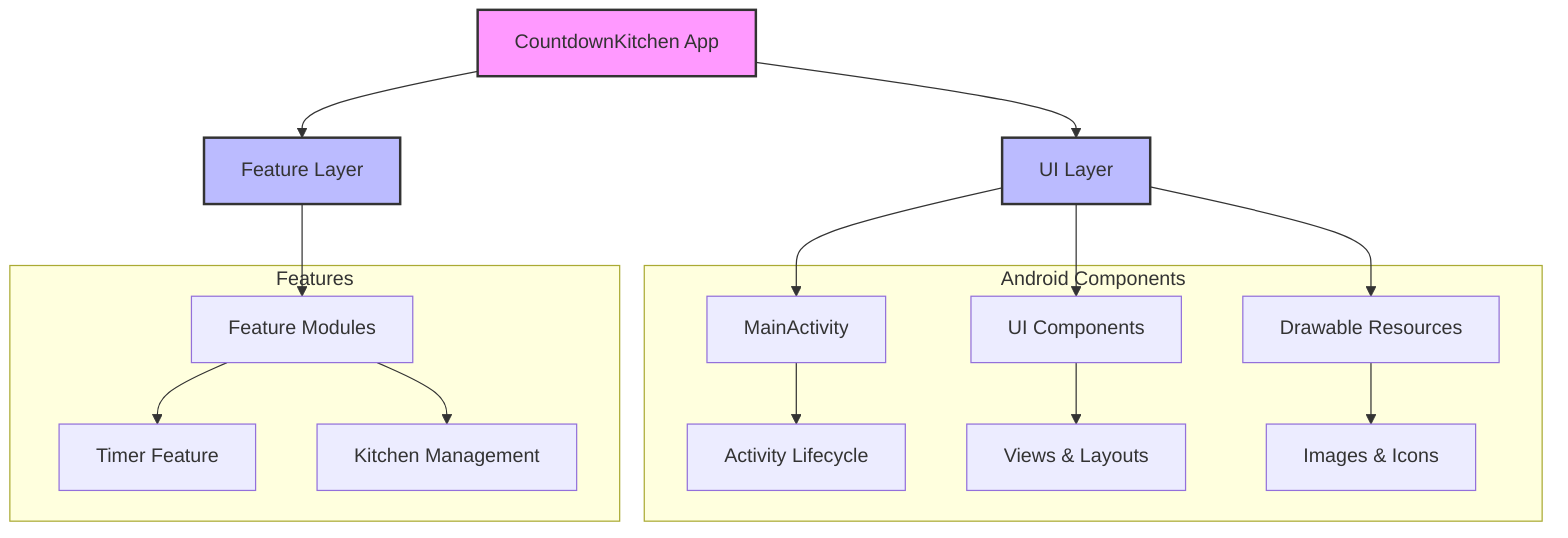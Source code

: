 graph TD
    A[CountdownKitchen App] --> B[UI Layer]
    A --> C[Feature Layer]
    
    B --> D[MainActivity]
    B --> E[UI Components]
    B --> F[Drawable Resources]
    
    C --> G[Feature Modules]
    
    subgraph Android Components
        D --> H[Activity Lifecycle]
        E --> I[Views & Layouts]
        F --> J[Images & Icons]
    end
    
    subgraph Features
        G --> K[Timer Feature]
        G --> L[Kitchen Management]
    end
    
    style A fill:#f9f,stroke:#333,stroke-width:2px
    style B fill:#bbf,stroke:#333,stroke-width:2px
    style C fill:#bbf,stroke:#333,stroke-width:2px